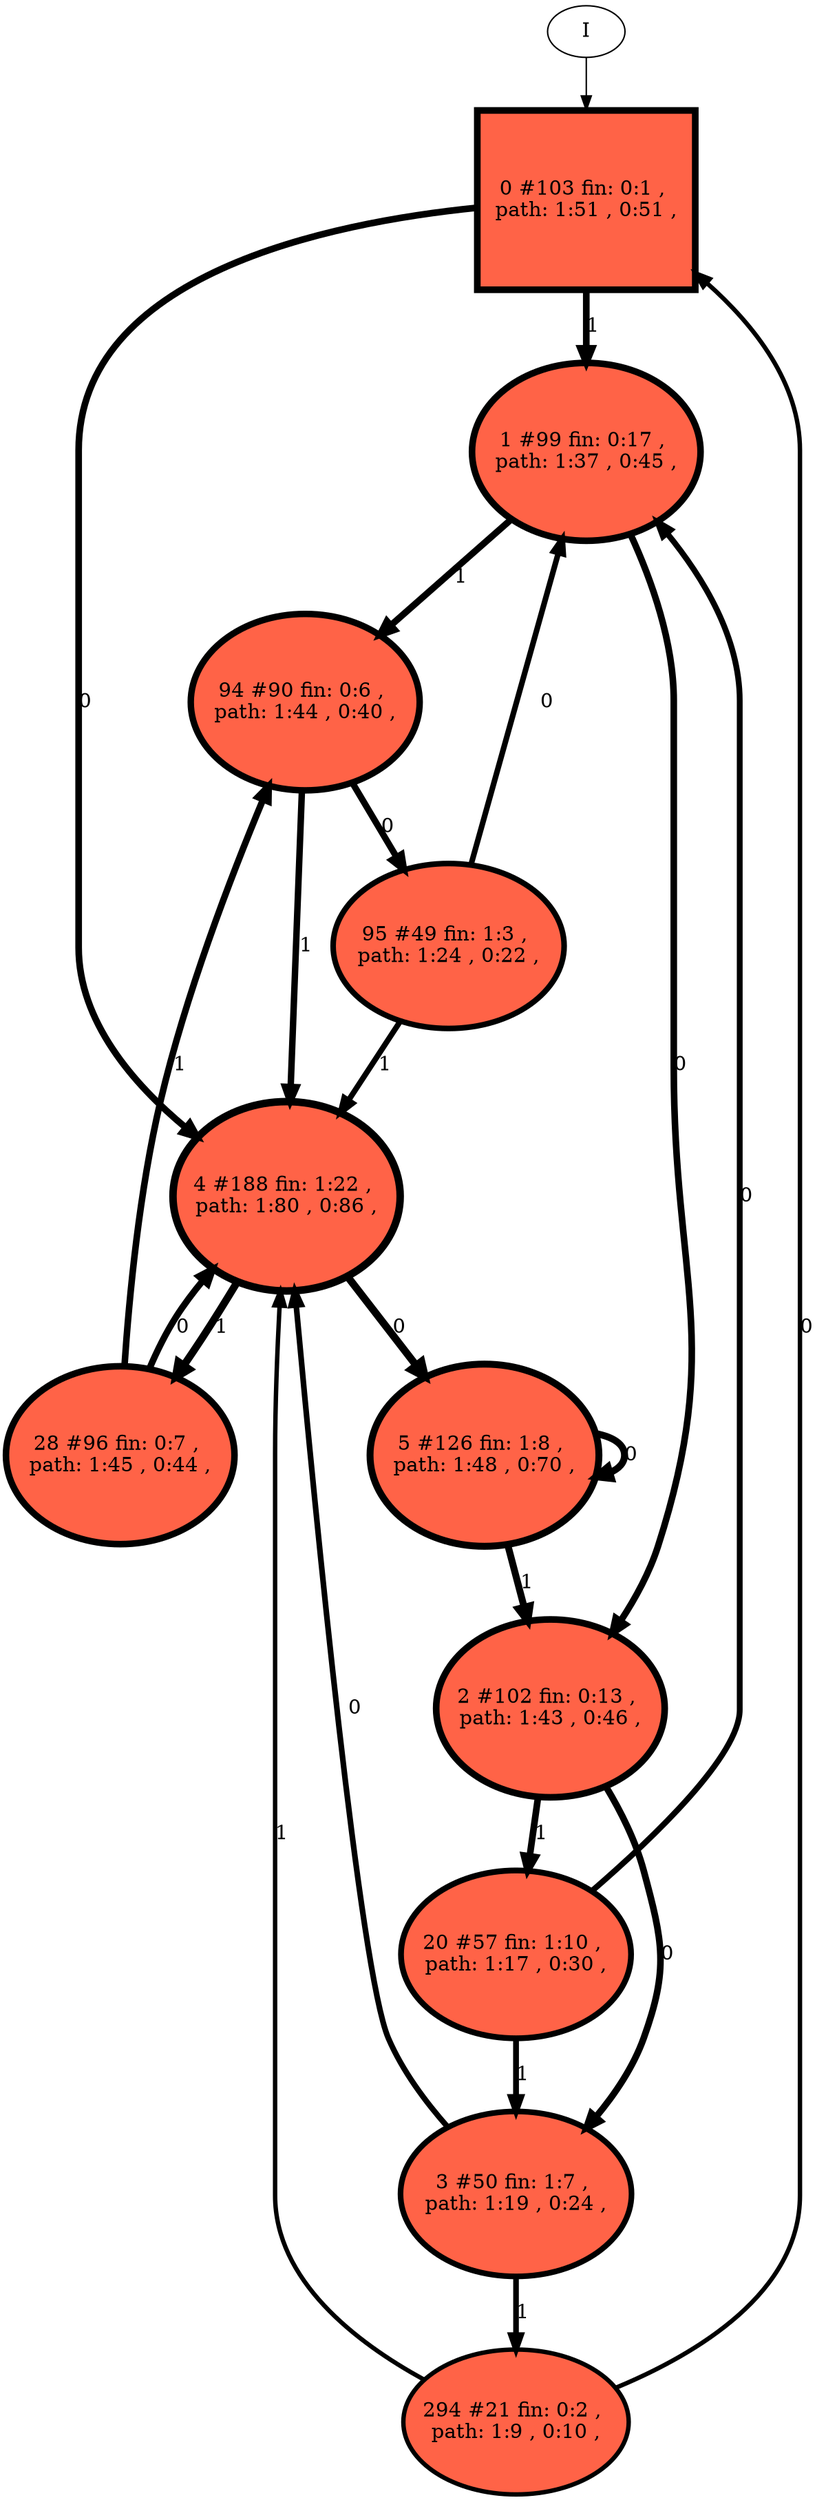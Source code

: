 // produced with flexfringe // 
digraph DFA {
	0 [label="root" shape=box];
		I -> 0;
	0 [ label="0 #103 fin: 0:1 , 
 path: 1:51 , 0:51 , " , style=filled, fillcolor="tomato", width=1.73066, height=1.73066, penwidth=4.64439];
		0 -> 1 [label="1 " , penwidth=4.64439 ];
		0 -> 4 [label="0 " , penwidth=4.64439 ];
	1 [ label="1 #99 fin: 0:17 , 
 path: 1:37 , 0:45 , " , style=filled, fillcolor="tomato", width=1.72369, height=1.72369, penwidth=4.60517];
		1 -> 94 [label="1 " , penwidth=4.60517 ];
		1 -> 2 [label="0 " , penwidth=4.60517 ];
	4 [ label="4 #188 fin: 1:22 , 
 path: 1:80 , 0:86 , " , style=filled, fillcolor="tomato", width=1.83126, height=1.83126, penwidth=5.24175];
		4 -> 28 [label="1 " , penwidth=5.24175 ];
		4 -> 5 [label="0 " , penwidth=5.24175 ];
	94 [ label="94 #90 fin: 0:6 , 
 path: 1:44 , 0:40 , " , style=filled, fillcolor="tomato", width=1.70672, height=1.70672, penwidth=4.51086];
		94 -> 4 [label="1 " , penwidth=4.51086 ];
		94 -> 95 [label="0 " , penwidth=4.51086 ];
	2 [ label="2 #102 fin: 0:13 , 
 path: 1:43 , 0:46 , " , style=filled, fillcolor="tomato", width=1.72895, height=1.72895, penwidth=4.63473];
		2 -> 20 [label="1 " , penwidth=4.63473 ];
		2 -> 3 [label="0 " , penwidth=4.63473 ];
	28 [ label="28 #96 fin: 0:7 , 
 path: 1:45 , 0:44 , " , style=filled, fillcolor="tomato", width=1.71824, height=1.71824, penwidth=4.57471];
		28 -> 94 [label="1 " , penwidth=4.57471 ];
		28 -> 4 [label="0 " , penwidth=4.57471 ];
	5 [ label="5 #126 fin: 1:8 , 
 path: 1:48 , 0:70 , " , style=filled, fillcolor="tomato", width=1.76545, height=1.76545, penwidth=4.84419];
		5 -> 2 [label="1 " , penwidth=4.84419 ];
		5 -> 5 [label="0 " , penwidth=4.84419 ];
	95 [ label="95 #49 fin: 1:3 , 
 path: 1:24 , 0:22 , " , style=filled, fillcolor="tomato", width=1.59169, height=1.59169, penwidth=3.91202];
		95 -> 4 [label="1 " , penwidth=3.91202 ];
		95 -> 1 [label="0 " , penwidth=3.91202 ];
	20 [ label="20 #57 fin: 1:10 , 
 path: 1:17 , 0:30 , " , style=filled, fillcolor="tomato", width=1.62145, height=1.62145, penwidth=4.06044];
		20 -> 3 [label="1 " , penwidth=4.06044 ];
		20 -> 1 [label="0 " , penwidth=4.06044 ];
	3 [ label="3 #50 fin: 1:7 , 
 path: 1:19 , 0:24 , " , style=filled, fillcolor="tomato", width=1.59571, height=1.59571, penwidth=3.93183];
		3 -> 294 [label="1 " , penwidth=3.93183 ];
		3 -> 4 [label="0 " , penwidth=3.93183 ];
	294 [ label="294 #21 fin: 0:2 , 
 path: 1:9 , 0:10 , " , style=filled, fillcolor="tomato", width=1.4088, height=1.4088, penwidth=3.09104];
		294 -> 4 [label="1 " , penwidth=3.09104 ];
		294 -> 0 [label="0 " , penwidth=3.09104 ];
}
